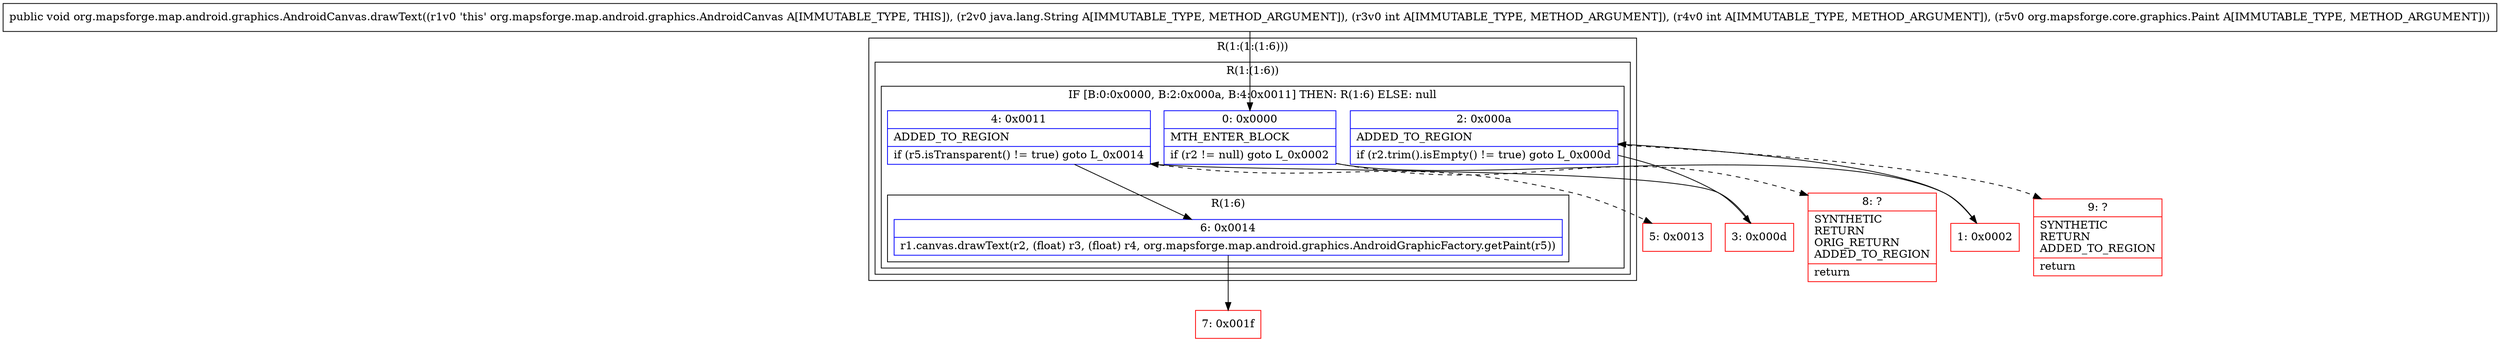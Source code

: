 digraph "CFG fororg.mapsforge.map.android.graphics.AndroidCanvas.drawText(Ljava\/lang\/String;IILorg\/mapsforge\/core\/graphics\/Paint;)V" {
subgraph cluster_Region_1989522932 {
label = "R(1:(1:(1:6)))";
node [shape=record,color=blue];
subgraph cluster_Region_181276853 {
label = "R(1:(1:6))";
node [shape=record,color=blue];
subgraph cluster_IfRegion_948629157 {
label = "IF [B:0:0x0000, B:2:0x000a, B:4:0x0011] THEN: R(1:6) ELSE: null";
node [shape=record,color=blue];
Node_0 [shape=record,label="{0\:\ 0x0000|MTH_ENTER_BLOCK\l|if (r2 != null) goto L_0x0002\l}"];
Node_2 [shape=record,label="{2\:\ 0x000a|ADDED_TO_REGION\l|if (r2.trim().isEmpty() != true) goto L_0x000d\l}"];
Node_4 [shape=record,label="{4\:\ 0x0011|ADDED_TO_REGION\l|if (r5.isTransparent() != true) goto L_0x0014\l}"];
subgraph cluster_Region_1041457461 {
label = "R(1:6)";
node [shape=record,color=blue];
Node_6 [shape=record,label="{6\:\ 0x0014|r1.canvas.drawText(r2, (float) r3, (float) r4, org.mapsforge.map.android.graphics.AndroidGraphicFactory.getPaint(r5))\l}"];
}
}
}
}
Node_1 [shape=record,color=red,label="{1\:\ 0x0002}"];
Node_3 [shape=record,color=red,label="{3\:\ 0x000d}"];
Node_5 [shape=record,color=red,label="{5\:\ 0x0013}"];
Node_7 [shape=record,color=red,label="{7\:\ 0x001f}"];
Node_8 [shape=record,color=red,label="{8\:\ ?|SYNTHETIC\lRETURN\lORIG_RETURN\lADDED_TO_REGION\l|return\l}"];
Node_9 [shape=record,color=red,label="{9\:\ ?|SYNTHETIC\lRETURN\lADDED_TO_REGION\l|return\l}"];
MethodNode[shape=record,label="{public void org.mapsforge.map.android.graphics.AndroidCanvas.drawText((r1v0 'this' org.mapsforge.map.android.graphics.AndroidCanvas A[IMMUTABLE_TYPE, THIS]), (r2v0 java.lang.String A[IMMUTABLE_TYPE, METHOD_ARGUMENT]), (r3v0 int A[IMMUTABLE_TYPE, METHOD_ARGUMENT]), (r4v0 int A[IMMUTABLE_TYPE, METHOD_ARGUMENT]), (r5v0 org.mapsforge.core.graphics.Paint A[IMMUTABLE_TYPE, METHOD_ARGUMENT])) }"];
MethodNode -> Node_0;
Node_0 -> Node_1;
Node_0 -> Node_8[style=dashed];
Node_2 -> Node_3;
Node_2 -> Node_9[style=dashed];
Node_4 -> Node_5[style=dashed];
Node_4 -> Node_6;
Node_6 -> Node_7;
Node_1 -> Node_2;
Node_3 -> Node_4;
}

